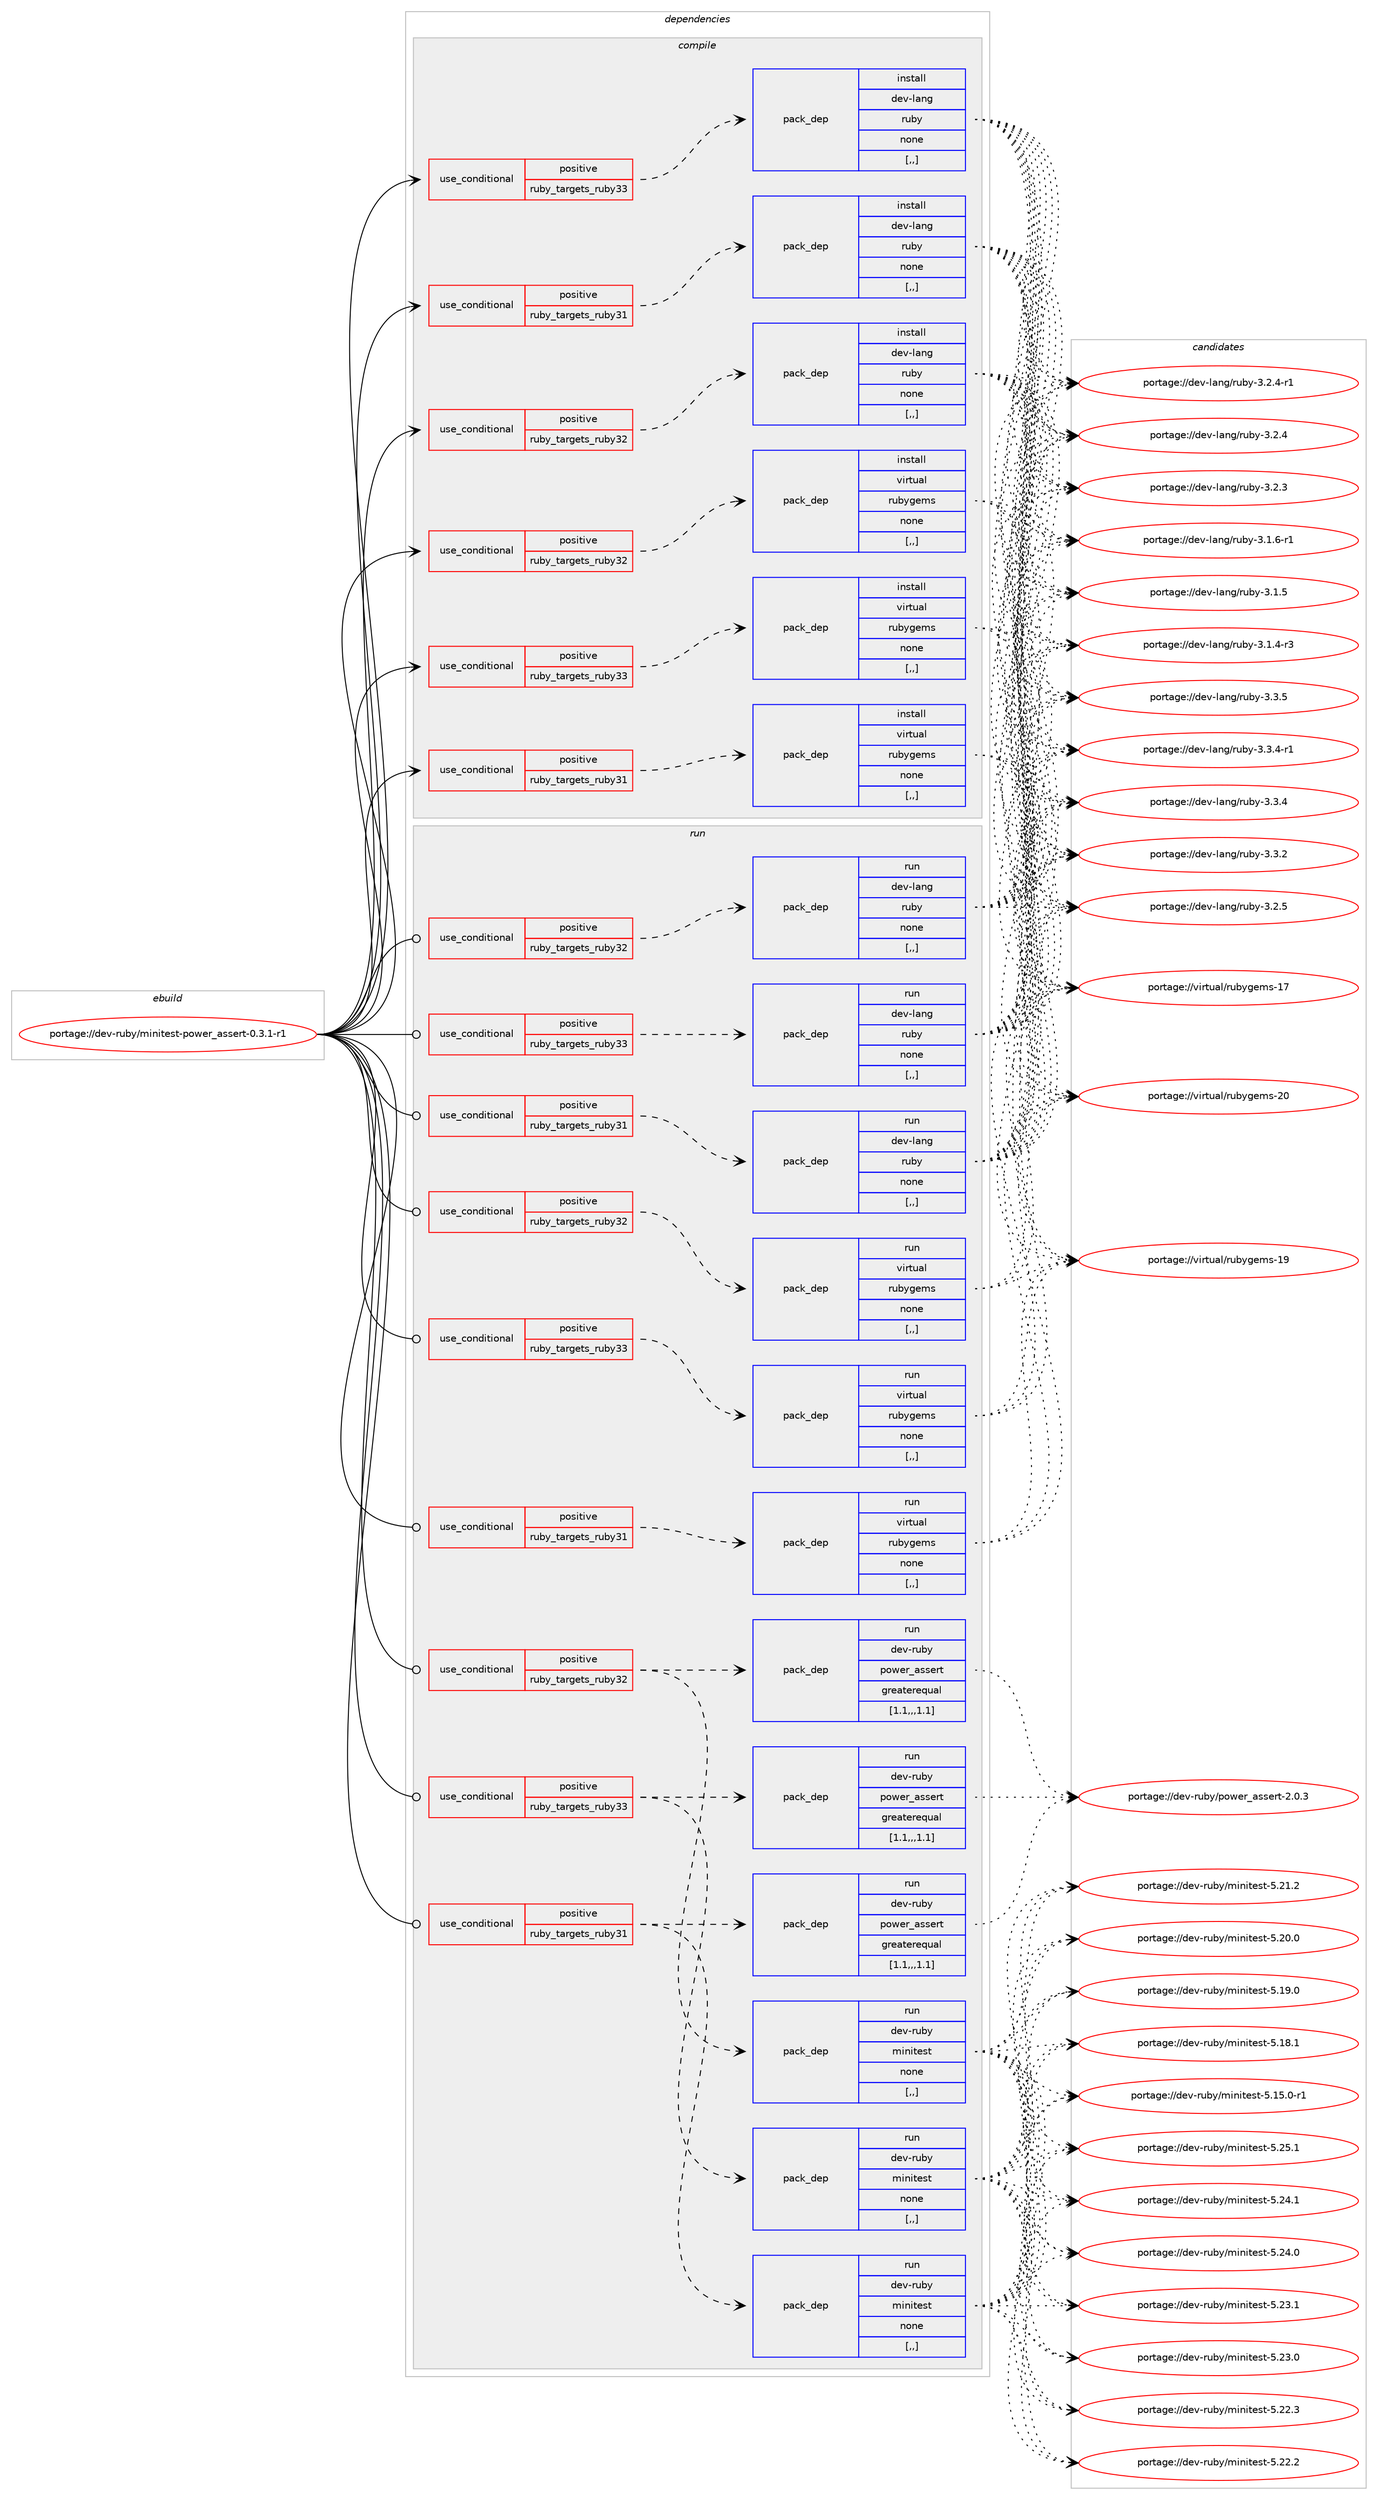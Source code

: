 digraph prolog {

# *************
# Graph options
# *************

newrank=true;
concentrate=true;
compound=true;
graph [rankdir=LR,fontname=Helvetica,fontsize=10,ranksep=1.5];#, ranksep=2.5, nodesep=0.2];
edge  [arrowhead=vee];
node  [fontname=Helvetica,fontsize=10];

# **********
# The ebuild
# **********

subgraph cluster_leftcol {
color=gray;
label=<<i>ebuild</i>>;
id [label="portage://dev-ruby/minitest-power_assert-0.3.1-r1", color=red, width=4, href="../dev-ruby/minitest-power_assert-0.3.1-r1.svg"];
}

# ****************
# The dependencies
# ****************

subgraph cluster_midcol {
color=gray;
label=<<i>dependencies</i>>;
subgraph cluster_compile {
fillcolor="#eeeeee";
style=filled;
label=<<i>compile</i>>;
subgraph cond181946 {
dependency686795 [label=<<TABLE BORDER="0" CELLBORDER="1" CELLSPACING="0" CELLPADDING="4"><TR><TD ROWSPAN="3" CELLPADDING="10">use_conditional</TD></TR><TR><TD>positive</TD></TR><TR><TD>ruby_targets_ruby31</TD></TR></TABLE>>, shape=none, color=red];
subgraph pack499917 {
dependency686796 [label=<<TABLE BORDER="0" CELLBORDER="1" CELLSPACING="0" CELLPADDING="4" WIDTH="220"><TR><TD ROWSPAN="6" CELLPADDING="30">pack_dep</TD></TR><TR><TD WIDTH="110">install</TD></TR><TR><TD>dev-lang</TD></TR><TR><TD>ruby</TD></TR><TR><TD>none</TD></TR><TR><TD>[,,]</TD></TR></TABLE>>, shape=none, color=blue];
}
dependency686795:e -> dependency686796:w [weight=20,style="dashed",arrowhead="vee"];
}
id:e -> dependency686795:w [weight=20,style="solid",arrowhead="vee"];
subgraph cond181947 {
dependency686797 [label=<<TABLE BORDER="0" CELLBORDER="1" CELLSPACING="0" CELLPADDING="4"><TR><TD ROWSPAN="3" CELLPADDING="10">use_conditional</TD></TR><TR><TD>positive</TD></TR><TR><TD>ruby_targets_ruby31</TD></TR></TABLE>>, shape=none, color=red];
subgraph pack499918 {
dependency686798 [label=<<TABLE BORDER="0" CELLBORDER="1" CELLSPACING="0" CELLPADDING="4" WIDTH="220"><TR><TD ROWSPAN="6" CELLPADDING="30">pack_dep</TD></TR><TR><TD WIDTH="110">install</TD></TR><TR><TD>virtual</TD></TR><TR><TD>rubygems</TD></TR><TR><TD>none</TD></TR><TR><TD>[,,]</TD></TR></TABLE>>, shape=none, color=blue];
}
dependency686797:e -> dependency686798:w [weight=20,style="dashed",arrowhead="vee"];
}
id:e -> dependency686797:w [weight=20,style="solid",arrowhead="vee"];
subgraph cond181948 {
dependency686799 [label=<<TABLE BORDER="0" CELLBORDER="1" CELLSPACING="0" CELLPADDING="4"><TR><TD ROWSPAN="3" CELLPADDING="10">use_conditional</TD></TR><TR><TD>positive</TD></TR><TR><TD>ruby_targets_ruby32</TD></TR></TABLE>>, shape=none, color=red];
subgraph pack499919 {
dependency686800 [label=<<TABLE BORDER="0" CELLBORDER="1" CELLSPACING="0" CELLPADDING="4" WIDTH="220"><TR><TD ROWSPAN="6" CELLPADDING="30">pack_dep</TD></TR><TR><TD WIDTH="110">install</TD></TR><TR><TD>dev-lang</TD></TR><TR><TD>ruby</TD></TR><TR><TD>none</TD></TR><TR><TD>[,,]</TD></TR></TABLE>>, shape=none, color=blue];
}
dependency686799:e -> dependency686800:w [weight=20,style="dashed",arrowhead="vee"];
}
id:e -> dependency686799:w [weight=20,style="solid",arrowhead="vee"];
subgraph cond181949 {
dependency686801 [label=<<TABLE BORDER="0" CELLBORDER="1" CELLSPACING="0" CELLPADDING="4"><TR><TD ROWSPAN="3" CELLPADDING="10">use_conditional</TD></TR><TR><TD>positive</TD></TR><TR><TD>ruby_targets_ruby32</TD></TR></TABLE>>, shape=none, color=red];
subgraph pack499920 {
dependency686802 [label=<<TABLE BORDER="0" CELLBORDER="1" CELLSPACING="0" CELLPADDING="4" WIDTH="220"><TR><TD ROWSPAN="6" CELLPADDING="30">pack_dep</TD></TR><TR><TD WIDTH="110">install</TD></TR><TR><TD>virtual</TD></TR><TR><TD>rubygems</TD></TR><TR><TD>none</TD></TR><TR><TD>[,,]</TD></TR></TABLE>>, shape=none, color=blue];
}
dependency686801:e -> dependency686802:w [weight=20,style="dashed",arrowhead="vee"];
}
id:e -> dependency686801:w [weight=20,style="solid",arrowhead="vee"];
subgraph cond181950 {
dependency686803 [label=<<TABLE BORDER="0" CELLBORDER="1" CELLSPACING="0" CELLPADDING="4"><TR><TD ROWSPAN="3" CELLPADDING="10">use_conditional</TD></TR><TR><TD>positive</TD></TR><TR><TD>ruby_targets_ruby33</TD></TR></TABLE>>, shape=none, color=red];
subgraph pack499921 {
dependency686804 [label=<<TABLE BORDER="0" CELLBORDER="1" CELLSPACING="0" CELLPADDING="4" WIDTH="220"><TR><TD ROWSPAN="6" CELLPADDING="30">pack_dep</TD></TR><TR><TD WIDTH="110">install</TD></TR><TR><TD>dev-lang</TD></TR><TR><TD>ruby</TD></TR><TR><TD>none</TD></TR><TR><TD>[,,]</TD></TR></TABLE>>, shape=none, color=blue];
}
dependency686803:e -> dependency686804:w [weight=20,style="dashed",arrowhead="vee"];
}
id:e -> dependency686803:w [weight=20,style="solid",arrowhead="vee"];
subgraph cond181951 {
dependency686805 [label=<<TABLE BORDER="0" CELLBORDER="1" CELLSPACING="0" CELLPADDING="4"><TR><TD ROWSPAN="3" CELLPADDING="10">use_conditional</TD></TR><TR><TD>positive</TD></TR><TR><TD>ruby_targets_ruby33</TD></TR></TABLE>>, shape=none, color=red];
subgraph pack499922 {
dependency686806 [label=<<TABLE BORDER="0" CELLBORDER="1" CELLSPACING="0" CELLPADDING="4" WIDTH="220"><TR><TD ROWSPAN="6" CELLPADDING="30">pack_dep</TD></TR><TR><TD WIDTH="110">install</TD></TR><TR><TD>virtual</TD></TR><TR><TD>rubygems</TD></TR><TR><TD>none</TD></TR><TR><TD>[,,]</TD></TR></TABLE>>, shape=none, color=blue];
}
dependency686805:e -> dependency686806:w [weight=20,style="dashed",arrowhead="vee"];
}
id:e -> dependency686805:w [weight=20,style="solid",arrowhead="vee"];
}
subgraph cluster_compileandrun {
fillcolor="#eeeeee";
style=filled;
label=<<i>compile and run</i>>;
}
subgraph cluster_run {
fillcolor="#eeeeee";
style=filled;
label=<<i>run</i>>;
subgraph cond181952 {
dependency686807 [label=<<TABLE BORDER="0" CELLBORDER="1" CELLSPACING="0" CELLPADDING="4"><TR><TD ROWSPAN="3" CELLPADDING="10">use_conditional</TD></TR><TR><TD>positive</TD></TR><TR><TD>ruby_targets_ruby31</TD></TR></TABLE>>, shape=none, color=red];
subgraph pack499923 {
dependency686808 [label=<<TABLE BORDER="0" CELLBORDER="1" CELLSPACING="0" CELLPADDING="4" WIDTH="220"><TR><TD ROWSPAN="6" CELLPADDING="30">pack_dep</TD></TR><TR><TD WIDTH="110">run</TD></TR><TR><TD>dev-lang</TD></TR><TR><TD>ruby</TD></TR><TR><TD>none</TD></TR><TR><TD>[,,]</TD></TR></TABLE>>, shape=none, color=blue];
}
dependency686807:e -> dependency686808:w [weight=20,style="dashed",arrowhead="vee"];
}
id:e -> dependency686807:w [weight=20,style="solid",arrowhead="odot"];
subgraph cond181953 {
dependency686809 [label=<<TABLE BORDER="0" CELLBORDER="1" CELLSPACING="0" CELLPADDING="4"><TR><TD ROWSPAN="3" CELLPADDING="10">use_conditional</TD></TR><TR><TD>positive</TD></TR><TR><TD>ruby_targets_ruby31</TD></TR></TABLE>>, shape=none, color=red];
subgraph pack499924 {
dependency686810 [label=<<TABLE BORDER="0" CELLBORDER="1" CELLSPACING="0" CELLPADDING="4" WIDTH="220"><TR><TD ROWSPAN="6" CELLPADDING="30">pack_dep</TD></TR><TR><TD WIDTH="110">run</TD></TR><TR><TD>dev-ruby</TD></TR><TR><TD>minitest</TD></TR><TR><TD>none</TD></TR><TR><TD>[,,]</TD></TR></TABLE>>, shape=none, color=blue];
}
dependency686809:e -> dependency686810:w [weight=20,style="dashed",arrowhead="vee"];
subgraph pack499925 {
dependency686811 [label=<<TABLE BORDER="0" CELLBORDER="1" CELLSPACING="0" CELLPADDING="4" WIDTH="220"><TR><TD ROWSPAN="6" CELLPADDING="30">pack_dep</TD></TR><TR><TD WIDTH="110">run</TD></TR><TR><TD>dev-ruby</TD></TR><TR><TD>power_assert</TD></TR><TR><TD>greaterequal</TD></TR><TR><TD>[1.1,,,1.1]</TD></TR></TABLE>>, shape=none, color=blue];
}
dependency686809:e -> dependency686811:w [weight=20,style="dashed",arrowhead="vee"];
}
id:e -> dependency686809:w [weight=20,style="solid",arrowhead="odot"];
subgraph cond181954 {
dependency686812 [label=<<TABLE BORDER="0" CELLBORDER="1" CELLSPACING="0" CELLPADDING="4"><TR><TD ROWSPAN="3" CELLPADDING="10">use_conditional</TD></TR><TR><TD>positive</TD></TR><TR><TD>ruby_targets_ruby31</TD></TR></TABLE>>, shape=none, color=red];
subgraph pack499926 {
dependency686813 [label=<<TABLE BORDER="0" CELLBORDER="1" CELLSPACING="0" CELLPADDING="4" WIDTH="220"><TR><TD ROWSPAN="6" CELLPADDING="30">pack_dep</TD></TR><TR><TD WIDTH="110">run</TD></TR><TR><TD>virtual</TD></TR><TR><TD>rubygems</TD></TR><TR><TD>none</TD></TR><TR><TD>[,,]</TD></TR></TABLE>>, shape=none, color=blue];
}
dependency686812:e -> dependency686813:w [weight=20,style="dashed",arrowhead="vee"];
}
id:e -> dependency686812:w [weight=20,style="solid",arrowhead="odot"];
subgraph cond181955 {
dependency686814 [label=<<TABLE BORDER="0" CELLBORDER="1" CELLSPACING="0" CELLPADDING="4"><TR><TD ROWSPAN="3" CELLPADDING="10">use_conditional</TD></TR><TR><TD>positive</TD></TR><TR><TD>ruby_targets_ruby32</TD></TR></TABLE>>, shape=none, color=red];
subgraph pack499927 {
dependency686815 [label=<<TABLE BORDER="0" CELLBORDER="1" CELLSPACING="0" CELLPADDING="4" WIDTH="220"><TR><TD ROWSPAN="6" CELLPADDING="30">pack_dep</TD></TR><TR><TD WIDTH="110">run</TD></TR><TR><TD>dev-lang</TD></TR><TR><TD>ruby</TD></TR><TR><TD>none</TD></TR><TR><TD>[,,]</TD></TR></TABLE>>, shape=none, color=blue];
}
dependency686814:e -> dependency686815:w [weight=20,style="dashed",arrowhead="vee"];
}
id:e -> dependency686814:w [weight=20,style="solid",arrowhead="odot"];
subgraph cond181956 {
dependency686816 [label=<<TABLE BORDER="0" CELLBORDER="1" CELLSPACING="0" CELLPADDING="4"><TR><TD ROWSPAN="3" CELLPADDING="10">use_conditional</TD></TR><TR><TD>positive</TD></TR><TR><TD>ruby_targets_ruby32</TD></TR></TABLE>>, shape=none, color=red];
subgraph pack499928 {
dependency686817 [label=<<TABLE BORDER="0" CELLBORDER="1" CELLSPACING="0" CELLPADDING="4" WIDTH="220"><TR><TD ROWSPAN="6" CELLPADDING="30">pack_dep</TD></TR><TR><TD WIDTH="110">run</TD></TR><TR><TD>dev-ruby</TD></TR><TR><TD>minitest</TD></TR><TR><TD>none</TD></TR><TR><TD>[,,]</TD></TR></TABLE>>, shape=none, color=blue];
}
dependency686816:e -> dependency686817:w [weight=20,style="dashed",arrowhead="vee"];
subgraph pack499929 {
dependency686818 [label=<<TABLE BORDER="0" CELLBORDER="1" CELLSPACING="0" CELLPADDING="4" WIDTH="220"><TR><TD ROWSPAN="6" CELLPADDING="30">pack_dep</TD></TR><TR><TD WIDTH="110">run</TD></TR><TR><TD>dev-ruby</TD></TR><TR><TD>power_assert</TD></TR><TR><TD>greaterequal</TD></TR><TR><TD>[1.1,,,1.1]</TD></TR></TABLE>>, shape=none, color=blue];
}
dependency686816:e -> dependency686818:w [weight=20,style="dashed",arrowhead="vee"];
}
id:e -> dependency686816:w [weight=20,style="solid",arrowhead="odot"];
subgraph cond181957 {
dependency686819 [label=<<TABLE BORDER="0" CELLBORDER="1" CELLSPACING="0" CELLPADDING="4"><TR><TD ROWSPAN="3" CELLPADDING="10">use_conditional</TD></TR><TR><TD>positive</TD></TR><TR><TD>ruby_targets_ruby32</TD></TR></TABLE>>, shape=none, color=red];
subgraph pack499930 {
dependency686820 [label=<<TABLE BORDER="0" CELLBORDER="1" CELLSPACING="0" CELLPADDING="4" WIDTH="220"><TR><TD ROWSPAN="6" CELLPADDING="30">pack_dep</TD></TR><TR><TD WIDTH="110">run</TD></TR><TR><TD>virtual</TD></TR><TR><TD>rubygems</TD></TR><TR><TD>none</TD></TR><TR><TD>[,,]</TD></TR></TABLE>>, shape=none, color=blue];
}
dependency686819:e -> dependency686820:w [weight=20,style="dashed",arrowhead="vee"];
}
id:e -> dependency686819:w [weight=20,style="solid",arrowhead="odot"];
subgraph cond181958 {
dependency686821 [label=<<TABLE BORDER="0" CELLBORDER="1" CELLSPACING="0" CELLPADDING="4"><TR><TD ROWSPAN="3" CELLPADDING="10">use_conditional</TD></TR><TR><TD>positive</TD></TR><TR><TD>ruby_targets_ruby33</TD></TR></TABLE>>, shape=none, color=red];
subgraph pack499931 {
dependency686822 [label=<<TABLE BORDER="0" CELLBORDER="1" CELLSPACING="0" CELLPADDING="4" WIDTH="220"><TR><TD ROWSPAN="6" CELLPADDING="30">pack_dep</TD></TR><TR><TD WIDTH="110">run</TD></TR><TR><TD>dev-lang</TD></TR><TR><TD>ruby</TD></TR><TR><TD>none</TD></TR><TR><TD>[,,]</TD></TR></TABLE>>, shape=none, color=blue];
}
dependency686821:e -> dependency686822:w [weight=20,style="dashed",arrowhead="vee"];
}
id:e -> dependency686821:w [weight=20,style="solid",arrowhead="odot"];
subgraph cond181959 {
dependency686823 [label=<<TABLE BORDER="0" CELLBORDER="1" CELLSPACING="0" CELLPADDING="4"><TR><TD ROWSPAN="3" CELLPADDING="10">use_conditional</TD></TR><TR><TD>positive</TD></TR><TR><TD>ruby_targets_ruby33</TD></TR></TABLE>>, shape=none, color=red];
subgraph pack499932 {
dependency686824 [label=<<TABLE BORDER="0" CELLBORDER="1" CELLSPACING="0" CELLPADDING="4" WIDTH="220"><TR><TD ROWSPAN="6" CELLPADDING="30">pack_dep</TD></TR><TR><TD WIDTH="110">run</TD></TR><TR><TD>dev-ruby</TD></TR><TR><TD>minitest</TD></TR><TR><TD>none</TD></TR><TR><TD>[,,]</TD></TR></TABLE>>, shape=none, color=blue];
}
dependency686823:e -> dependency686824:w [weight=20,style="dashed",arrowhead="vee"];
subgraph pack499933 {
dependency686825 [label=<<TABLE BORDER="0" CELLBORDER="1" CELLSPACING="0" CELLPADDING="4" WIDTH="220"><TR><TD ROWSPAN="6" CELLPADDING="30">pack_dep</TD></TR><TR><TD WIDTH="110">run</TD></TR><TR><TD>dev-ruby</TD></TR><TR><TD>power_assert</TD></TR><TR><TD>greaterequal</TD></TR><TR><TD>[1.1,,,1.1]</TD></TR></TABLE>>, shape=none, color=blue];
}
dependency686823:e -> dependency686825:w [weight=20,style="dashed",arrowhead="vee"];
}
id:e -> dependency686823:w [weight=20,style="solid",arrowhead="odot"];
subgraph cond181960 {
dependency686826 [label=<<TABLE BORDER="0" CELLBORDER="1" CELLSPACING="0" CELLPADDING="4"><TR><TD ROWSPAN="3" CELLPADDING="10">use_conditional</TD></TR><TR><TD>positive</TD></TR><TR><TD>ruby_targets_ruby33</TD></TR></TABLE>>, shape=none, color=red];
subgraph pack499934 {
dependency686827 [label=<<TABLE BORDER="0" CELLBORDER="1" CELLSPACING="0" CELLPADDING="4" WIDTH="220"><TR><TD ROWSPAN="6" CELLPADDING="30">pack_dep</TD></TR><TR><TD WIDTH="110">run</TD></TR><TR><TD>virtual</TD></TR><TR><TD>rubygems</TD></TR><TR><TD>none</TD></TR><TR><TD>[,,]</TD></TR></TABLE>>, shape=none, color=blue];
}
dependency686826:e -> dependency686827:w [weight=20,style="dashed",arrowhead="vee"];
}
id:e -> dependency686826:w [weight=20,style="solid",arrowhead="odot"];
}
}

# **************
# The candidates
# **************

subgraph cluster_choices {
rank=same;
color=gray;
label=<<i>candidates</i>>;

subgraph choice499917 {
color=black;
nodesep=1;
choice10010111845108971101034711411798121455146514653 [label="portage://dev-lang/ruby-3.3.5", color=red, width=4,href="../dev-lang/ruby-3.3.5.svg"];
choice100101118451089711010347114117981214551465146524511449 [label="portage://dev-lang/ruby-3.3.4-r1", color=red, width=4,href="../dev-lang/ruby-3.3.4-r1.svg"];
choice10010111845108971101034711411798121455146514652 [label="portage://dev-lang/ruby-3.3.4", color=red, width=4,href="../dev-lang/ruby-3.3.4.svg"];
choice10010111845108971101034711411798121455146514650 [label="portage://dev-lang/ruby-3.3.2", color=red, width=4,href="../dev-lang/ruby-3.3.2.svg"];
choice10010111845108971101034711411798121455146504653 [label="portage://dev-lang/ruby-3.2.5", color=red, width=4,href="../dev-lang/ruby-3.2.5.svg"];
choice100101118451089711010347114117981214551465046524511449 [label="portage://dev-lang/ruby-3.2.4-r1", color=red, width=4,href="../dev-lang/ruby-3.2.4-r1.svg"];
choice10010111845108971101034711411798121455146504652 [label="portage://dev-lang/ruby-3.2.4", color=red, width=4,href="../dev-lang/ruby-3.2.4.svg"];
choice10010111845108971101034711411798121455146504651 [label="portage://dev-lang/ruby-3.2.3", color=red, width=4,href="../dev-lang/ruby-3.2.3.svg"];
choice100101118451089711010347114117981214551464946544511449 [label="portage://dev-lang/ruby-3.1.6-r1", color=red, width=4,href="../dev-lang/ruby-3.1.6-r1.svg"];
choice10010111845108971101034711411798121455146494653 [label="portage://dev-lang/ruby-3.1.5", color=red, width=4,href="../dev-lang/ruby-3.1.5.svg"];
choice100101118451089711010347114117981214551464946524511451 [label="portage://dev-lang/ruby-3.1.4-r3", color=red, width=4,href="../dev-lang/ruby-3.1.4-r3.svg"];
dependency686796:e -> choice10010111845108971101034711411798121455146514653:w [style=dotted,weight="100"];
dependency686796:e -> choice100101118451089711010347114117981214551465146524511449:w [style=dotted,weight="100"];
dependency686796:e -> choice10010111845108971101034711411798121455146514652:w [style=dotted,weight="100"];
dependency686796:e -> choice10010111845108971101034711411798121455146514650:w [style=dotted,weight="100"];
dependency686796:e -> choice10010111845108971101034711411798121455146504653:w [style=dotted,weight="100"];
dependency686796:e -> choice100101118451089711010347114117981214551465046524511449:w [style=dotted,weight="100"];
dependency686796:e -> choice10010111845108971101034711411798121455146504652:w [style=dotted,weight="100"];
dependency686796:e -> choice10010111845108971101034711411798121455146504651:w [style=dotted,weight="100"];
dependency686796:e -> choice100101118451089711010347114117981214551464946544511449:w [style=dotted,weight="100"];
dependency686796:e -> choice10010111845108971101034711411798121455146494653:w [style=dotted,weight="100"];
dependency686796:e -> choice100101118451089711010347114117981214551464946524511451:w [style=dotted,weight="100"];
}
subgraph choice499918 {
color=black;
nodesep=1;
choice118105114116117971084711411798121103101109115455048 [label="portage://virtual/rubygems-20", color=red, width=4,href="../virtual/rubygems-20.svg"];
choice118105114116117971084711411798121103101109115454957 [label="portage://virtual/rubygems-19", color=red, width=4,href="../virtual/rubygems-19.svg"];
choice118105114116117971084711411798121103101109115454955 [label="portage://virtual/rubygems-17", color=red, width=4,href="../virtual/rubygems-17.svg"];
dependency686798:e -> choice118105114116117971084711411798121103101109115455048:w [style=dotted,weight="100"];
dependency686798:e -> choice118105114116117971084711411798121103101109115454957:w [style=dotted,weight="100"];
dependency686798:e -> choice118105114116117971084711411798121103101109115454955:w [style=dotted,weight="100"];
}
subgraph choice499919 {
color=black;
nodesep=1;
choice10010111845108971101034711411798121455146514653 [label="portage://dev-lang/ruby-3.3.5", color=red, width=4,href="../dev-lang/ruby-3.3.5.svg"];
choice100101118451089711010347114117981214551465146524511449 [label="portage://dev-lang/ruby-3.3.4-r1", color=red, width=4,href="../dev-lang/ruby-3.3.4-r1.svg"];
choice10010111845108971101034711411798121455146514652 [label="portage://dev-lang/ruby-3.3.4", color=red, width=4,href="../dev-lang/ruby-3.3.4.svg"];
choice10010111845108971101034711411798121455146514650 [label="portage://dev-lang/ruby-3.3.2", color=red, width=4,href="../dev-lang/ruby-3.3.2.svg"];
choice10010111845108971101034711411798121455146504653 [label="portage://dev-lang/ruby-3.2.5", color=red, width=4,href="../dev-lang/ruby-3.2.5.svg"];
choice100101118451089711010347114117981214551465046524511449 [label="portage://dev-lang/ruby-3.2.4-r1", color=red, width=4,href="../dev-lang/ruby-3.2.4-r1.svg"];
choice10010111845108971101034711411798121455146504652 [label="portage://dev-lang/ruby-3.2.4", color=red, width=4,href="../dev-lang/ruby-3.2.4.svg"];
choice10010111845108971101034711411798121455146504651 [label="portage://dev-lang/ruby-3.2.3", color=red, width=4,href="../dev-lang/ruby-3.2.3.svg"];
choice100101118451089711010347114117981214551464946544511449 [label="portage://dev-lang/ruby-3.1.6-r1", color=red, width=4,href="../dev-lang/ruby-3.1.6-r1.svg"];
choice10010111845108971101034711411798121455146494653 [label="portage://dev-lang/ruby-3.1.5", color=red, width=4,href="../dev-lang/ruby-3.1.5.svg"];
choice100101118451089711010347114117981214551464946524511451 [label="portage://dev-lang/ruby-3.1.4-r3", color=red, width=4,href="../dev-lang/ruby-3.1.4-r3.svg"];
dependency686800:e -> choice10010111845108971101034711411798121455146514653:w [style=dotted,weight="100"];
dependency686800:e -> choice100101118451089711010347114117981214551465146524511449:w [style=dotted,weight="100"];
dependency686800:e -> choice10010111845108971101034711411798121455146514652:w [style=dotted,weight="100"];
dependency686800:e -> choice10010111845108971101034711411798121455146514650:w [style=dotted,weight="100"];
dependency686800:e -> choice10010111845108971101034711411798121455146504653:w [style=dotted,weight="100"];
dependency686800:e -> choice100101118451089711010347114117981214551465046524511449:w [style=dotted,weight="100"];
dependency686800:e -> choice10010111845108971101034711411798121455146504652:w [style=dotted,weight="100"];
dependency686800:e -> choice10010111845108971101034711411798121455146504651:w [style=dotted,weight="100"];
dependency686800:e -> choice100101118451089711010347114117981214551464946544511449:w [style=dotted,weight="100"];
dependency686800:e -> choice10010111845108971101034711411798121455146494653:w [style=dotted,weight="100"];
dependency686800:e -> choice100101118451089711010347114117981214551464946524511451:w [style=dotted,weight="100"];
}
subgraph choice499920 {
color=black;
nodesep=1;
choice118105114116117971084711411798121103101109115455048 [label="portage://virtual/rubygems-20", color=red, width=4,href="../virtual/rubygems-20.svg"];
choice118105114116117971084711411798121103101109115454957 [label="portage://virtual/rubygems-19", color=red, width=4,href="../virtual/rubygems-19.svg"];
choice118105114116117971084711411798121103101109115454955 [label="portage://virtual/rubygems-17", color=red, width=4,href="../virtual/rubygems-17.svg"];
dependency686802:e -> choice118105114116117971084711411798121103101109115455048:w [style=dotted,weight="100"];
dependency686802:e -> choice118105114116117971084711411798121103101109115454957:w [style=dotted,weight="100"];
dependency686802:e -> choice118105114116117971084711411798121103101109115454955:w [style=dotted,weight="100"];
}
subgraph choice499921 {
color=black;
nodesep=1;
choice10010111845108971101034711411798121455146514653 [label="portage://dev-lang/ruby-3.3.5", color=red, width=4,href="../dev-lang/ruby-3.3.5.svg"];
choice100101118451089711010347114117981214551465146524511449 [label="portage://dev-lang/ruby-3.3.4-r1", color=red, width=4,href="../dev-lang/ruby-3.3.4-r1.svg"];
choice10010111845108971101034711411798121455146514652 [label="portage://dev-lang/ruby-3.3.4", color=red, width=4,href="../dev-lang/ruby-3.3.4.svg"];
choice10010111845108971101034711411798121455146514650 [label="portage://dev-lang/ruby-3.3.2", color=red, width=4,href="../dev-lang/ruby-3.3.2.svg"];
choice10010111845108971101034711411798121455146504653 [label="portage://dev-lang/ruby-3.2.5", color=red, width=4,href="../dev-lang/ruby-3.2.5.svg"];
choice100101118451089711010347114117981214551465046524511449 [label="portage://dev-lang/ruby-3.2.4-r1", color=red, width=4,href="../dev-lang/ruby-3.2.4-r1.svg"];
choice10010111845108971101034711411798121455146504652 [label="portage://dev-lang/ruby-3.2.4", color=red, width=4,href="../dev-lang/ruby-3.2.4.svg"];
choice10010111845108971101034711411798121455146504651 [label="portage://dev-lang/ruby-3.2.3", color=red, width=4,href="../dev-lang/ruby-3.2.3.svg"];
choice100101118451089711010347114117981214551464946544511449 [label="portage://dev-lang/ruby-3.1.6-r1", color=red, width=4,href="../dev-lang/ruby-3.1.6-r1.svg"];
choice10010111845108971101034711411798121455146494653 [label="portage://dev-lang/ruby-3.1.5", color=red, width=4,href="../dev-lang/ruby-3.1.5.svg"];
choice100101118451089711010347114117981214551464946524511451 [label="portage://dev-lang/ruby-3.1.4-r3", color=red, width=4,href="../dev-lang/ruby-3.1.4-r3.svg"];
dependency686804:e -> choice10010111845108971101034711411798121455146514653:w [style=dotted,weight="100"];
dependency686804:e -> choice100101118451089711010347114117981214551465146524511449:w [style=dotted,weight="100"];
dependency686804:e -> choice10010111845108971101034711411798121455146514652:w [style=dotted,weight="100"];
dependency686804:e -> choice10010111845108971101034711411798121455146514650:w [style=dotted,weight="100"];
dependency686804:e -> choice10010111845108971101034711411798121455146504653:w [style=dotted,weight="100"];
dependency686804:e -> choice100101118451089711010347114117981214551465046524511449:w [style=dotted,weight="100"];
dependency686804:e -> choice10010111845108971101034711411798121455146504652:w [style=dotted,weight="100"];
dependency686804:e -> choice10010111845108971101034711411798121455146504651:w [style=dotted,weight="100"];
dependency686804:e -> choice100101118451089711010347114117981214551464946544511449:w [style=dotted,weight="100"];
dependency686804:e -> choice10010111845108971101034711411798121455146494653:w [style=dotted,weight="100"];
dependency686804:e -> choice100101118451089711010347114117981214551464946524511451:w [style=dotted,weight="100"];
}
subgraph choice499922 {
color=black;
nodesep=1;
choice118105114116117971084711411798121103101109115455048 [label="portage://virtual/rubygems-20", color=red, width=4,href="../virtual/rubygems-20.svg"];
choice118105114116117971084711411798121103101109115454957 [label="portage://virtual/rubygems-19", color=red, width=4,href="../virtual/rubygems-19.svg"];
choice118105114116117971084711411798121103101109115454955 [label="portage://virtual/rubygems-17", color=red, width=4,href="../virtual/rubygems-17.svg"];
dependency686806:e -> choice118105114116117971084711411798121103101109115455048:w [style=dotted,weight="100"];
dependency686806:e -> choice118105114116117971084711411798121103101109115454957:w [style=dotted,weight="100"];
dependency686806:e -> choice118105114116117971084711411798121103101109115454955:w [style=dotted,weight="100"];
}
subgraph choice499923 {
color=black;
nodesep=1;
choice10010111845108971101034711411798121455146514653 [label="portage://dev-lang/ruby-3.3.5", color=red, width=4,href="../dev-lang/ruby-3.3.5.svg"];
choice100101118451089711010347114117981214551465146524511449 [label="portage://dev-lang/ruby-3.3.4-r1", color=red, width=4,href="../dev-lang/ruby-3.3.4-r1.svg"];
choice10010111845108971101034711411798121455146514652 [label="portage://dev-lang/ruby-3.3.4", color=red, width=4,href="../dev-lang/ruby-3.3.4.svg"];
choice10010111845108971101034711411798121455146514650 [label="portage://dev-lang/ruby-3.3.2", color=red, width=4,href="../dev-lang/ruby-3.3.2.svg"];
choice10010111845108971101034711411798121455146504653 [label="portage://dev-lang/ruby-3.2.5", color=red, width=4,href="../dev-lang/ruby-3.2.5.svg"];
choice100101118451089711010347114117981214551465046524511449 [label="portage://dev-lang/ruby-3.2.4-r1", color=red, width=4,href="../dev-lang/ruby-3.2.4-r1.svg"];
choice10010111845108971101034711411798121455146504652 [label="portage://dev-lang/ruby-3.2.4", color=red, width=4,href="../dev-lang/ruby-3.2.4.svg"];
choice10010111845108971101034711411798121455146504651 [label="portage://dev-lang/ruby-3.2.3", color=red, width=4,href="../dev-lang/ruby-3.2.3.svg"];
choice100101118451089711010347114117981214551464946544511449 [label="portage://dev-lang/ruby-3.1.6-r1", color=red, width=4,href="../dev-lang/ruby-3.1.6-r1.svg"];
choice10010111845108971101034711411798121455146494653 [label="portage://dev-lang/ruby-3.1.5", color=red, width=4,href="../dev-lang/ruby-3.1.5.svg"];
choice100101118451089711010347114117981214551464946524511451 [label="portage://dev-lang/ruby-3.1.4-r3", color=red, width=4,href="../dev-lang/ruby-3.1.4-r3.svg"];
dependency686808:e -> choice10010111845108971101034711411798121455146514653:w [style=dotted,weight="100"];
dependency686808:e -> choice100101118451089711010347114117981214551465146524511449:w [style=dotted,weight="100"];
dependency686808:e -> choice10010111845108971101034711411798121455146514652:w [style=dotted,weight="100"];
dependency686808:e -> choice10010111845108971101034711411798121455146514650:w [style=dotted,weight="100"];
dependency686808:e -> choice10010111845108971101034711411798121455146504653:w [style=dotted,weight="100"];
dependency686808:e -> choice100101118451089711010347114117981214551465046524511449:w [style=dotted,weight="100"];
dependency686808:e -> choice10010111845108971101034711411798121455146504652:w [style=dotted,weight="100"];
dependency686808:e -> choice10010111845108971101034711411798121455146504651:w [style=dotted,weight="100"];
dependency686808:e -> choice100101118451089711010347114117981214551464946544511449:w [style=dotted,weight="100"];
dependency686808:e -> choice10010111845108971101034711411798121455146494653:w [style=dotted,weight="100"];
dependency686808:e -> choice100101118451089711010347114117981214551464946524511451:w [style=dotted,weight="100"];
}
subgraph choice499924 {
color=black;
nodesep=1;
choice10010111845114117981214710910511010511610111511645534650534649 [label="portage://dev-ruby/minitest-5.25.1", color=red, width=4,href="../dev-ruby/minitest-5.25.1.svg"];
choice10010111845114117981214710910511010511610111511645534650524649 [label="portage://dev-ruby/minitest-5.24.1", color=red, width=4,href="../dev-ruby/minitest-5.24.1.svg"];
choice10010111845114117981214710910511010511610111511645534650524648 [label="portage://dev-ruby/minitest-5.24.0", color=red, width=4,href="../dev-ruby/minitest-5.24.0.svg"];
choice10010111845114117981214710910511010511610111511645534650514649 [label="portage://dev-ruby/minitest-5.23.1", color=red, width=4,href="../dev-ruby/minitest-5.23.1.svg"];
choice10010111845114117981214710910511010511610111511645534650514648 [label="portage://dev-ruby/minitest-5.23.0", color=red, width=4,href="../dev-ruby/minitest-5.23.0.svg"];
choice10010111845114117981214710910511010511610111511645534650504651 [label="portage://dev-ruby/minitest-5.22.3", color=red, width=4,href="../dev-ruby/minitest-5.22.3.svg"];
choice10010111845114117981214710910511010511610111511645534650504650 [label="portage://dev-ruby/minitest-5.22.2", color=red, width=4,href="../dev-ruby/minitest-5.22.2.svg"];
choice10010111845114117981214710910511010511610111511645534650494650 [label="portage://dev-ruby/minitest-5.21.2", color=red, width=4,href="../dev-ruby/minitest-5.21.2.svg"];
choice10010111845114117981214710910511010511610111511645534650484648 [label="portage://dev-ruby/minitest-5.20.0", color=red, width=4,href="../dev-ruby/minitest-5.20.0.svg"];
choice10010111845114117981214710910511010511610111511645534649574648 [label="portage://dev-ruby/minitest-5.19.0", color=red, width=4,href="../dev-ruby/minitest-5.19.0.svg"];
choice10010111845114117981214710910511010511610111511645534649564649 [label="portage://dev-ruby/minitest-5.18.1", color=red, width=4,href="../dev-ruby/minitest-5.18.1.svg"];
choice100101118451141179812147109105110105116101115116455346495346484511449 [label="portage://dev-ruby/minitest-5.15.0-r1", color=red, width=4,href="../dev-ruby/minitest-5.15.0-r1.svg"];
dependency686810:e -> choice10010111845114117981214710910511010511610111511645534650534649:w [style=dotted,weight="100"];
dependency686810:e -> choice10010111845114117981214710910511010511610111511645534650524649:w [style=dotted,weight="100"];
dependency686810:e -> choice10010111845114117981214710910511010511610111511645534650524648:w [style=dotted,weight="100"];
dependency686810:e -> choice10010111845114117981214710910511010511610111511645534650514649:w [style=dotted,weight="100"];
dependency686810:e -> choice10010111845114117981214710910511010511610111511645534650514648:w [style=dotted,weight="100"];
dependency686810:e -> choice10010111845114117981214710910511010511610111511645534650504651:w [style=dotted,weight="100"];
dependency686810:e -> choice10010111845114117981214710910511010511610111511645534650504650:w [style=dotted,weight="100"];
dependency686810:e -> choice10010111845114117981214710910511010511610111511645534650494650:w [style=dotted,weight="100"];
dependency686810:e -> choice10010111845114117981214710910511010511610111511645534650484648:w [style=dotted,weight="100"];
dependency686810:e -> choice10010111845114117981214710910511010511610111511645534649574648:w [style=dotted,weight="100"];
dependency686810:e -> choice10010111845114117981214710910511010511610111511645534649564649:w [style=dotted,weight="100"];
dependency686810:e -> choice100101118451141179812147109105110105116101115116455346495346484511449:w [style=dotted,weight="100"];
}
subgraph choice499925 {
color=black;
nodesep=1;
choice1001011184511411798121471121111191011149597115115101114116455046484651 [label="portage://dev-ruby/power_assert-2.0.3", color=red, width=4,href="../dev-ruby/power_assert-2.0.3.svg"];
dependency686811:e -> choice1001011184511411798121471121111191011149597115115101114116455046484651:w [style=dotted,weight="100"];
}
subgraph choice499926 {
color=black;
nodesep=1;
choice118105114116117971084711411798121103101109115455048 [label="portage://virtual/rubygems-20", color=red, width=4,href="../virtual/rubygems-20.svg"];
choice118105114116117971084711411798121103101109115454957 [label="portage://virtual/rubygems-19", color=red, width=4,href="../virtual/rubygems-19.svg"];
choice118105114116117971084711411798121103101109115454955 [label="portage://virtual/rubygems-17", color=red, width=4,href="../virtual/rubygems-17.svg"];
dependency686813:e -> choice118105114116117971084711411798121103101109115455048:w [style=dotted,weight="100"];
dependency686813:e -> choice118105114116117971084711411798121103101109115454957:w [style=dotted,weight="100"];
dependency686813:e -> choice118105114116117971084711411798121103101109115454955:w [style=dotted,weight="100"];
}
subgraph choice499927 {
color=black;
nodesep=1;
choice10010111845108971101034711411798121455146514653 [label="portage://dev-lang/ruby-3.3.5", color=red, width=4,href="../dev-lang/ruby-3.3.5.svg"];
choice100101118451089711010347114117981214551465146524511449 [label="portage://dev-lang/ruby-3.3.4-r1", color=red, width=4,href="../dev-lang/ruby-3.3.4-r1.svg"];
choice10010111845108971101034711411798121455146514652 [label="portage://dev-lang/ruby-3.3.4", color=red, width=4,href="../dev-lang/ruby-3.3.4.svg"];
choice10010111845108971101034711411798121455146514650 [label="portage://dev-lang/ruby-3.3.2", color=red, width=4,href="../dev-lang/ruby-3.3.2.svg"];
choice10010111845108971101034711411798121455146504653 [label="portage://dev-lang/ruby-3.2.5", color=red, width=4,href="../dev-lang/ruby-3.2.5.svg"];
choice100101118451089711010347114117981214551465046524511449 [label="portage://dev-lang/ruby-3.2.4-r1", color=red, width=4,href="../dev-lang/ruby-3.2.4-r1.svg"];
choice10010111845108971101034711411798121455146504652 [label="portage://dev-lang/ruby-3.2.4", color=red, width=4,href="../dev-lang/ruby-3.2.4.svg"];
choice10010111845108971101034711411798121455146504651 [label="portage://dev-lang/ruby-3.2.3", color=red, width=4,href="../dev-lang/ruby-3.2.3.svg"];
choice100101118451089711010347114117981214551464946544511449 [label="portage://dev-lang/ruby-3.1.6-r1", color=red, width=4,href="../dev-lang/ruby-3.1.6-r1.svg"];
choice10010111845108971101034711411798121455146494653 [label="portage://dev-lang/ruby-3.1.5", color=red, width=4,href="../dev-lang/ruby-3.1.5.svg"];
choice100101118451089711010347114117981214551464946524511451 [label="portage://dev-lang/ruby-3.1.4-r3", color=red, width=4,href="../dev-lang/ruby-3.1.4-r3.svg"];
dependency686815:e -> choice10010111845108971101034711411798121455146514653:w [style=dotted,weight="100"];
dependency686815:e -> choice100101118451089711010347114117981214551465146524511449:w [style=dotted,weight="100"];
dependency686815:e -> choice10010111845108971101034711411798121455146514652:w [style=dotted,weight="100"];
dependency686815:e -> choice10010111845108971101034711411798121455146514650:w [style=dotted,weight="100"];
dependency686815:e -> choice10010111845108971101034711411798121455146504653:w [style=dotted,weight="100"];
dependency686815:e -> choice100101118451089711010347114117981214551465046524511449:w [style=dotted,weight="100"];
dependency686815:e -> choice10010111845108971101034711411798121455146504652:w [style=dotted,weight="100"];
dependency686815:e -> choice10010111845108971101034711411798121455146504651:w [style=dotted,weight="100"];
dependency686815:e -> choice100101118451089711010347114117981214551464946544511449:w [style=dotted,weight="100"];
dependency686815:e -> choice10010111845108971101034711411798121455146494653:w [style=dotted,weight="100"];
dependency686815:e -> choice100101118451089711010347114117981214551464946524511451:w [style=dotted,weight="100"];
}
subgraph choice499928 {
color=black;
nodesep=1;
choice10010111845114117981214710910511010511610111511645534650534649 [label="portage://dev-ruby/minitest-5.25.1", color=red, width=4,href="../dev-ruby/minitest-5.25.1.svg"];
choice10010111845114117981214710910511010511610111511645534650524649 [label="portage://dev-ruby/minitest-5.24.1", color=red, width=4,href="../dev-ruby/minitest-5.24.1.svg"];
choice10010111845114117981214710910511010511610111511645534650524648 [label="portage://dev-ruby/minitest-5.24.0", color=red, width=4,href="../dev-ruby/minitest-5.24.0.svg"];
choice10010111845114117981214710910511010511610111511645534650514649 [label="portage://dev-ruby/minitest-5.23.1", color=red, width=4,href="../dev-ruby/minitest-5.23.1.svg"];
choice10010111845114117981214710910511010511610111511645534650514648 [label="portage://dev-ruby/minitest-5.23.0", color=red, width=4,href="../dev-ruby/minitest-5.23.0.svg"];
choice10010111845114117981214710910511010511610111511645534650504651 [label="portage://dev-ruby/minitest-5.22.3", color=red, width=4,href="../dev-ruby/minitest-5.22.3.svg"];
choice10010111845114117981214710910511010511610111511645534650504650 [label="portage://dev-ruby/minitest-5.22.2", color=red, width=4,href="../dev-ruby/minitest-5.22.2.svg"];
choice10010111845114117981214710910511010511610111511645534650494650 [label="portage://dev-ruby/minitest-5.21.2", color=red, width=4,href="../dev-ruby/minitest-5.21.2.svg"];
choice10010111845114117981214710910511010511610111511645534650484648 [label="portage://dev-ruby/minitest-5.20.0", color=red, width=4,href="../dev-ruby/minitest-5.20.0.svg"];
choice10010111845114117981214710910511010511610111511645534649574648 [label="portage://dev-ruby/minitest-5.19.0", color=red, width=4,href="../dev-ruby/minitest-5.19.0.svg"];
choice10010111845114117981214710910511010511610111511645534649564649 [label="portage://dev-ruby/minitest-5.18.1", color=red, width=4,href="../dev-ruby/minitest-5.18.1.svg"];
choice100101118451141179812147109105110105116101115116455346495346484511449 [label="portage://dev-ruby/minitest-5.15.0-r1", color=red, width=4,href="../dev-ruby/minitest-5.15.0-r1.svg"];
dependency686817:e -> choice10010111845114117981214710910511010511610111511645534650534649:w [style=dotted,weight="100"];
dependency686817:e -> choice10010111845114117981214710910511010511610111511645534650524649:w [style=dotted,weight="100"];
dependency686817:e -> choice10010111845114117981214710910511010511610111511645534650524648:w [style=dotted,weight="100"];
dependency686817:e -> choice10010111845114117981214710910511010511610111511645534650514649:w [style=dotted,weight="100"];
dependency686817:e -> choice10010111845114117981214710910511010511610111511645534650514648:w [style=dotted,weight="100"];
dependency686817:e -> choice10010111845114117981214710910511010511610111511645534650504651:w [style=dotted,weight="100"];
dependency686817:e -> choice10010111845114117981214710910511010511610111511645534650504650:w [style=dotted,weight="100"];
dependency686817:e -> choice10010111845114117981214710910511010511610111511645534650494650:w [style=dotted,weight="100"];
dependency686817:e -> choice10010111845114117981214710910511010511610111511645534650484648:w [style=dotted,weight="100"];
dependency686817:e -> choice10010111845114117981214710910511010511610111511645534649574648:w [style=dotted,weight="100"];
dependency686817:e -> choice10010111845114117981214710910511010511610111511645534649564649:w [style=dotted,weight="100"];
dependency686817:e -> choice100101118451141179812147109105110105116101115116455346495346484511449:w [style=dotted,weight="100"];
}
subgraph choice499929 {
color=black;
nodesep=1;
choice1001011184511411798121471121111191011149597115115101114116455046484651 [label="portage://dev-ruby/power_assert-2.0.3", color=red, width=4,href="../dev-ruby/power_assert-2.0.3.svg"];
dependency686818:e -> choice1001011184511411798121471121111191011149597115115101114116455046484651:w [style=dotted,weight="100"];
}
subgraph choice499930 {
color=black;
nodesep=1;
choice118105114116117971084711411798121103101109115455048 [label="portage://virtual/rubygems-20", color=red, width=4,href="../virtual/rubygems-20.svg"];
choice118105114116117971084711411798121103101109115454957 [label="portage://virtual/rubygems-19", color=red, width=4,href="../virtual/rubygems-19.svg"];
choice118105114116117971084711411798121103101109115454955 [label="portage://virtual/rubygems-17", color=red, width=4,href="../virtual/rubygems-17.svg"];
dependency686820:e -> choice118105114116117971084711411798121103101109115455048:w [style=dotted,weight="100"];
dependency686820:e -> choice118105114116117971084711411798121103101109115454957:w [style=dotted,weight="100"];
dependency686820:e -> choice118105114116117971084711411798121103101109115454955:w [style=dotted,weight="100"];
}
subgraph choice499931 {
color=black;
nodesep=1;
choice10010111845108971101034711411798121455146514653 [label="portage://dev-lang/ruby-3.3.5", color=red, width=4,href="../dev-lang/ruby-3.3.5.svg"];
choice100101118451089711010347114117981214551465146524511449 [label="portage://dev-lang/ruby-3.3.4-r1", color=red, width=4,href="../dev-lang/ruby-3.3.4-r1.svg"];
choice10010111845108971101034711411798121455146514652 [label="portage://dev-lang/ruby-3.3.4", color=red, width=4,href="../dev-lang/ruby-3.3.4.svg"];
choice10010111845108971101034711411798121455146514650 [label="portage://dev-lang/ruby-3.3.2", color=red, width=4,href="../dev-lang/ruby-3.3.2.svg"];
choice10010111845108971101034711411798121455146504653 [label="portage://dev-lang/ruby-3.2.5", color=red, width=4,href="../dev-lang/ruby-3.2.5.svg"];
choice100101118451089711010347114117981214551465046524511449 [label="portage://dev-lang/ruby-3.2.4-r1", color=red, width=4,href="../dev-lang/ruby-3.2.4-r1.svg"];
choice10010111845108971101034711411798121455146504652 [label="portage://dev-lang/ruby-3.2.4", color=red, width=4,href="../dev-lang/ruby-3.2.4.svg"];
choice10010111845108971101034711411798121455146504651 [label="portage://dev-lang/ruby-3.2.3", color=red, width=4,href="../dev-lang/ruby-3.2.3.svg"];
choice100101118451089711010347114117981214551464946544511449 [label="portage://dev-lang/ruby-3.1.6-r1", color=red, width=4,href="../dev-lang/ruby-3.1.6-r1.svg"];
choice10010111845108971101034711411798121455146494653 [label="portage://dev-lang/ruby-3.1.5", color=red, width=4,href="../dev-lang/ruby-3.1.5.svg"];
choice100101118451089711010347114117981214551464946524511451 [label="portage://dev-lang/ruby-3.1.4-r3", color=red, width=4,href="../dev-lang/ruby-3.1.4-r3.svg"];
dependency686822:e -> choice10010111845108971101034711411798121455146514653:w [style=dotted,weight="100"];
dependency686822:e -> choice100101118451089711010347114117981214551465146524511449:w [style=dotted,weight="100"];
dependency686822:e -> choice10010111845108971101034711411798121455146514652:w [style=dotted,weight="100"];
dependency686822:e -> choice10010111845108971101034711411798121455146514650:w [style=dotted,weight="100"];
dependency686822:e -> choice10010111845108971101034711411798121455146504653:w [style=dotted,weight="100"];
dependency686822:e -> choice100101118451089711010347114117981214551465046524511449:w [style=dotted,weight="100"];
dependency686822:e -> choice10010111845108971101034711411798121455146504652:w [style=dotted,weight="100"];
dependency686822:e -> choice10010111845108971101034711411798121455146504651:w [style=dotted,weight="100"];
dependency686822:e -> choice100101118451089711010347114117981214551464946544511449:w [style=dotted,weight="100"];
dependency686822:e -> choice10010111845108971101034711411798121455146494653:w [style=dotted,weight="100"];
dependency686822:e -> choice100101118451089711010347114117981214551464946524511451:w [style=dotted,weight="100"];
}
subgraph choice499932 {
color=black;
nodesep=1;
choice10010111845114117981214710910511010511610111511645534650534649 [label="portage://dev-ruby/minitest-5.25.1", color=red, width=4,href="../dev-ruby/minitest-5.25.1.svg"];
choice10010111845114117981214710910511010511610111511645534650524649 [label="portage://dev-ruby/minitest-5.24.1", color=red, width=4,href="../dev-ruby/minitest-5.24.1.svg"];
choice10010111845114117981214710910511010511610111511645534650524648 [label="portage://dev-ruby/minitest-5.24.0", color=red, width=4,href="../dev-ruby/minitest-5.24.0.svg"];
choice10010111845114117981214710910511010511610111511645534650514649 [label="portage://dev-ruby/minitest-5.23.1", color=red, width=4,href="../dev-ruby/minitest-5.23.1.svg"];
choice10010111845114117981214710910511010511610111511645534650514648 [label="portage://dev-ruby/minitest-5.23.0", color=red, width=4,href="../dev-ruby/minitest-5.23.0.svg"];
choice10010111845114117981214710910511010511610111511645534650504651 [label="portage://dev-ruby/minitest-5.22.3", color=red, width=4,href="../dev-ruby/minitest-5.22.3.svg"];
choice10010111845114117981214710910511010511610111511645534650504650 [label="portage://dev-ruby/minitest-5.22.2", color=red, width=4,href="../dev-ruby/minitest-5.22.2.svg"];
choice10010111845114117981214710910511010511610111511645534650494650 [label="portage://dev-ruby/minitest-5.21.2", color=red, width=4,href="../dev-ruby/minitest-5.21.2.svg"];
choice10010111845114117981214710910511010511610111511645534650484648 [label="portage://dev-ruby/minitest-5.20.0", color=red, width=4,href="../dev-ruby/minitest-5.20.0.svg"];
choice10010111845114117981214710910511010511610111511645534649574648 [label="portage://dev-ruby/minitest-5.19.0", color=red, width=4,href="../dev-ruby/minitest-5.19.0.svg"];
choice10010111845114117981214710910511010511610111511645534649564649 [label="portage://dev-ruby/minitest-5.18.1", color=red, width=4,href="../dev-ruby/minitest-5.18.1.svg"];
choice100101118451141179812147109105110105116101115116455346495346484511449 [label="portage://dev-ruby/minitest-5.15.0-r1", color=red, width=4,href="../dev-ruby/minitest-5.15.0-r1.svg"];
dependency686824:e -> choice10010111845114117981214710910511010511610111511645534650534649:w [style=dotted,weight="100"];
dependency686824:e -> choice10010111845114117981214710910511010511610111511645534650524649:w [style=dotted,weight="100"];
dependency686824:e -> choice10010111845114117981214710910511010511610111511645534650524648:w [style=dotted,weight="100"];
dependency686824:e -> choice10010111845114117981214710910511010511610111511645534650514649:w [style=dotted,weight="100"];
dependency686824:e -> choice10010111845114117981214710910511010511610111511645534650514648:w [style=dotted,weight="100"];
dependency686824:e -> choice10010111845114117981214710910511010511610111511645534650504651:w [style=dotted,weight="100"];
dependency686824:e -> choice10010111845114117981214710910511010511610111511645534650504650:w [style=dotted,weight="100"];
dependency686824:e -> choice10010111845114117981214710910511010511610111511645534650494650:w [style=dotted,weight="100"];
dependency686824:e -> choice10010111845114117981214710910511010511610111511645534650484648:w [style=dotted,weight="100"];
dependency686824:e -> choice10010111845114117981214710910511010511610111511645534649574648:w [style=dotted,weight="100"];
dependency686824:e -> choice10010111845114117981214710910511010511610111511645534649564649:w [style=dotted,weight="100"];
dependency686824:e -> choice100101118451141179812147109105110105116101115116455346495346484511449:w [style=dotted,weight="100"];
}
subgraph choice499933 {
color=black;
nodesep=1;
choice1001011184511411798121471121111191011149597115115101114116455046484651 [label="portage://dev-ruby/power_assert-2.0.3", color=red, width=4,href="../dev-ruby/power_assert-2.0.3.svg"];
dependency686825:e -> choice1001011184511411798121471121111191011149597115115101114116455046484651:w [style=dotted,weight="100"];
}
subgraph choice499934 {
color=black;
nodesep=1;
choice118105114116117971084711411798121103101109115455048 [label="portage://virtual/rubygems-20", color=red, width=4,href="../virtual/rubygems-20.svg"];
choice118105114116117971084711411798121103101109115454957 [label="portage://virtual/rubygems-19", color=red, width=4,href="../virtual/rubygems-19.svg"];
choice118105114116117971084711411798121103101109115454955 [label="portage://virtual/rubygems-17", color=red, width=4,href="../virtual/rubygems-17.svg"];
dependency686827:e -> choice118105114116117971084711411798121103101109115455048:w [style=dotted,weight="100"];
dependency686827:e -> choice118105114116117971084711411798121103101109115454957:w [style=dotted,weight="100"];
dependency686827:e -> choice118105114116117971084711411798121103101109115454955:w [style=dotted,weight="100"];
}
}

}
